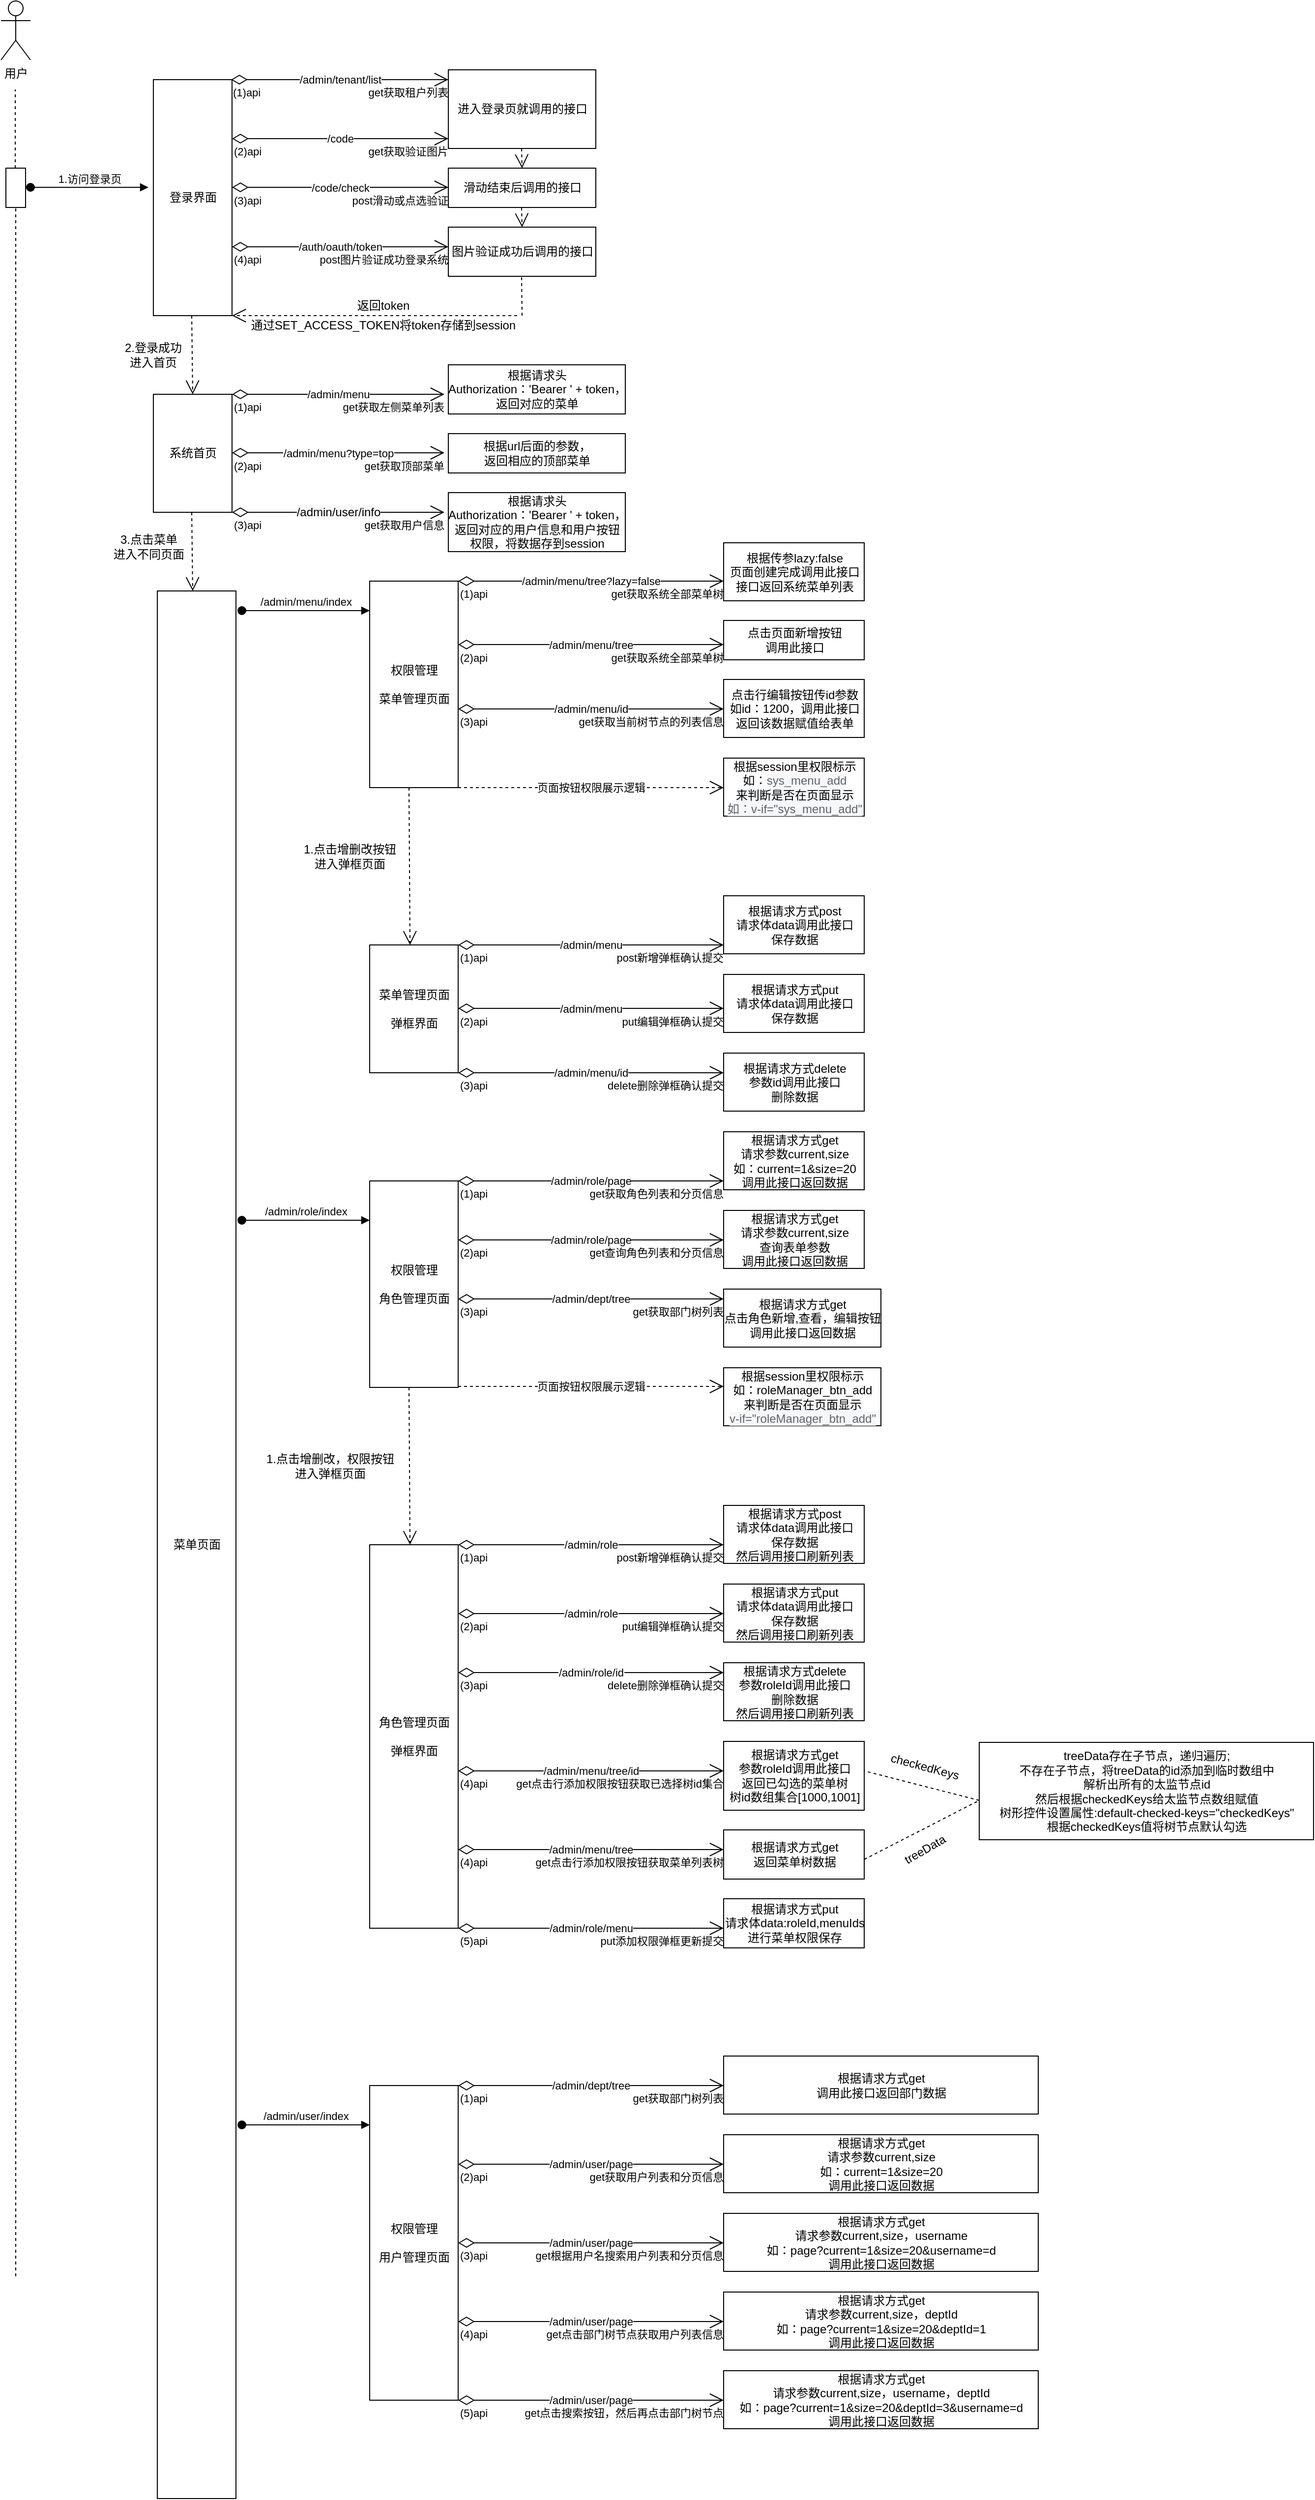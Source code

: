 <mxfile version="14.9.3" type="github">
  <diagram id="wxqEp88LBiz9xFU-LpbI" name="Page-1">
    <mxGraphModel dx="1422" dy="762" grid="1" gridSize="10" guides="1" tooltips="1" connect="1" arrows="1" fold="1" page="1" pageScale="1" pageWidth="827" pageHeight="1169" math="0" shadow="0">
      <root>
        <object label="" id="0">
          <mxCell />
        </object>
        <mxCell id="1" parent="0" />
        <mxCell id="RKgLPqZUV-FKiheiFODC-74" style="edgeStyle=orthogonalEdgeStyle;rounded=0;orthogonalLoop=1;jettySize=auto;html=1;exitX=0.5;exitY=1;exitDx=0;exitDy=0;" parent="1" edge="1">
          <mxGeometry relative="1" as="geometry">
            <mxPoint x="160" y="380" as="sourcePoint" />
            <mxPoint x="160" y="380" as="targetPoint" />
          </mxGeometry>
        </mxCell>
        <mxCell id="BPR5QlqRFKLHu6Mq-k-V-5" value="用户" style="shape=umlActor;verticalLabelPosition=bottom;verticalAlign=top;html=1;outlineConnect=0;" parent="1" vertex="1">
          <mxGeometry x="25" y="40" width="30" height="60" as="geometry" />
        </mxCell>
        <mxCell id="BPR5QlqRFKLHu6Mq-k-V-9" value="" style="endArrow=none;dashed=1;html=1;startArrow=none;" parent="1" source="BPR5QlqRFKLHu6Mq-k-V-11" edge="1">
          <mxGeometry width="50" height="50" relative="1" as="geometry">
            <mxPoint x="40" y="650" as="sourcePoint" />
            <mxPoint x="39.5" y="130" as="targetPoint" />
          </mxGeometry>
        </mxCell>
        <mxCell id="BPR5QlqRFKLHu6Mq-k-V-14" value="登录界面" style="html=1;points=[];perimeter=orthogonalPerimeter;" parent="1" vertex="1">
          <mxGeometry x="180" y="120" width="80" height="240" as="geometry" />
        </mxCell>
        <mxCell id="BPR5QlqRFKLHu6Mq-k-V-15" value="1.访问登录页" style="html=1;verticalAlign=bottom;startArrow=oval;endArrow=block;startSize=8;" parent="1" edge="1">
          <mxGeometry relative="1" as="geometry">
            <mxPoint x="55" y="229.5" as="sourcePoint" />
            <mxPoint x="175" y="229.5" as="targetPoint" />
          </mxGeometry>
        </mxCell>
        <mxCell id="BPR5QlqRFKLHu6Mq-k-V-18" value="/admin/tenant/list" style="endArrow=open;html=1;endSize=12;startArrow=diamondThin;startSize=14;startFill=0;edgeStyle=orthogonalEdgeStyle;" parent="1" edge="1">
          <mxGeometry relative="1" as="geometry">
            <mxPoint x="259" y="120" as="sourcePoint" />
            <mxPoint x="480" y="120" as="targetPoint" />
          </mxGeometry>
        </mxCell>
        <mxCell id="BPR5QlqRFKLHu6Mq-k-V-19" value="(1)api" style="edgeLabel;resizable=0;html=1;align=left;verticalAlign=top;" parent="BPR5QlqRFKLHu6Mq-k-V-18" connectable="0" vertex="1">
          <mxGeometry x="-1" relative="1" as="geometry" />
        </mxCell>
        <mxCell id="BPR5QlqRFKLHu6Mq-k-V-20" value="get获取租户列表" style="edgeLabel;resizable=0;html=1;align=right;verticalAlign=top;" parent="BPR5QlqRFKLHu6Mq-k-V-18" connectable="0" vertex="1">
          <mxGeometry x="1" relative="1" as="geometry" />
        </mxCell>
        <mxCell id="BPR5QlqRFKLHu6Mq-k-V-21" value="/code" style="endArrow=open;html=1;endSize=12;startArrow=diamondThin;startSize=14;startFill=0;edgeStyle=orthogonalEdgeStyle;" parent="1" edge="1">
          <mxGeometry relative="1" as="geometry">
            <mxPoint x="260" y="180" as="sourcePoint" />
            <mxPoint x="480" y="180" as="targetPoint" />
          </mxGeometry>
        </mxCell>
        <mxCell id="BPR5QlqRFKLHu6Mq-k-V-22" value="(2)api" style="edgeLabel;resizable=0;html=1;align=left;verticalAlign=top;" parent="BPR5QlqRFKLHu6Mq-k-V-21" connectable="0" vertex="1">
          <mxGeometry x="-1" relative="1" as="geometry" />
        </mxCell>
        <mxCell id="BPR5QlqRFKLHu6Mq-k-V-23" value="get获取验证图片" style="edgeLabel;resizable=0;html=1;align=right;verticalAlign=top;" parent="BPR5QlqRFKLHu6Mq-k-V-21" connectable="0" vertex="1">
          <mxGeometry x="1" relative="1" as="geometry" />
        </mxCell>
        <mxCell id="BPR5QlqRFKLHu6Mq-k-V-24" value="/code/check" style="endArrow=open;html=1;endSize=12;startArrow=diamondThin;startSize=14;startFill=0;edgeStyle=orthogonalEdgeStyle;" parent="1" edge="1">
          <mxGeometry relative="1" as="geometry">
            <mxPoint x="260" y="229.5" as="sourcePoint" />
            <mxPoint x="480" y="229.5" as="targetPoint" />
          </mxGeometry>
        </mxCell>
        <mxCell id="BPR5QlqRFKLHu6Mq-k-V-25" value="(3)api" style="edgeLabel;resizable=0;html=1;align=left;verticalAlign=top;" parent="BPR5QlqRFKLHu6Mq-k-V-24" connectable="0" vertex="1">
          <mxGeometry x="-1" relative="1" as="geometry" />
        </mxCell>
        <mxCell id="BPR5QlqRFKLHu6Mq-k-V-26" value="post滑动或点选验证" style="edgeLabel;resizable=0;html=1;align=right;verticalAlign=top;" parent="BPR5QlqRFKLHu6Mq-k-V-24" connectable="0" vertex="1">
          <mxGeometry x="1" relative="1" as="geometry" />
        </mxCell>
        <mxCell id="BPR5QlqRFKLHu6Mq-k-V-27" value="/auth/oauth/token" style="endArrow=open;html=1;endSize=12;startArrow=diamondThin;startSize=14;startFill=0;edgeStyle=orthogonalEdgeStyle;" parent="1" edge="1">
          <mxGeometry relative="1" as="geometry">
            <mxPoint x="260" y="290" as="sourcePoint" />
            <mxPoint x="480" y="290" as="targetPoint" />
          </mxGeometry>
        </mxCell>
        <mxCell id="BPR5QlqRFKLHu6Mq-k-V-28" value="(4)api" style="edgeLabel;resizable=0;html=1;align=left;verticalAlign=top;" parent="BPR5QlqRFKLHu6Mq-k-V-27" connectable="0" vertex="1">
          <mxGeometry x="-1" relative="1" as="geometry" />
        </mxCell>
        <mxCell id="BPR5QlqRFKLHu6Mq-k-V-29" value="post图片验证成功登录系统" style="edgeLabel;resizable=0;html=1;align=right;verticalAlign=top;" parent="BPR5QlqRFKLHu6Mq-k-V-27" connectable="0" vertex="1">
          <mxGeometry x="1" relative="1" as="geometry" />
        </mxCell>
        <mxCell id="BPR5QlqRFKLHu6Mq-k-V-31" value="进入登录页就调用的接口" style="html=1;points=[];perimeter=orthogonalPerimeter;" parent="1" vertex="1">
          <mxGeometry x="480" y="110" width="150" height="80" as="geometry" />
        </mxCell>
        <mxCell id="BPR5QlqRFKLHu6Mq-k-V-32" value="滑动结束后调用的接口" style="html=1;points=[];perimeter=orthogonalPerimeter;" parent="1" vertex="1">
          <mxGeometry x="480" y="210" width="150" height="40" as="geometry" />
        </mxCell>
        <mxCell id="BPR5QlqRFKLHu6Mq-k-V-33" value="图片验证成功后调用的接口" style="html=1;points=[];perimeter=orthogonalPerimeter;" parent="1" vertex="1">
          <mxGeometry x="480" y="270" width="150" height="50" as="geometry" />
        </mxCell>
        <mxCell id="BPR5QlqRFKLHu6Mq-k-V-35" value="" style="endArrow=open;endSize=12;dashed=1;html=1;" parent="1" edge="1">
          <mxGeometry width="160" relative="1" as="geometry">
            <mxPoint x="554.5" y="190" as="sourcePoint" />
            <mxPoint x="555" y="210" as="targetPoint" />
          </mxGeometry>
        </mxCell>
        <mxCell id="BPR5QlqRFKLHu6Mq-k-V-41" value="" style="endArrow=open;endSize=12;dashed=1;html=1;" parent="1" edge="1">
          <mxGeometry width="160" relative="1" as="geometry">
            <mxPoint x="219" y="360" as="sourcePoint" />
            <mxPoint x="220" y="440" as="targetPoint" />
          </mxGeometry>
        </mxCell>
        <mxCell id="BPR5QlqRFKLHu6Mq-k-V-44" value="" style="endArrow=open;endSize=12;dashed=1;html=1;" parent="1" edge="1">
          <mxGeometry width="160" relative="1" as="geometry">
            <mxPoint x="554.5" y="250" as="sourcePoint" />
            <mxPoint x="555" y="270" as="targetPoint" />
          </mxGeometry>
        </mxCell>
        <mxCell id="BPR5QlqRFKLHu6Mq-k-V-47" value="" style="endArrow=none;dashed=1;html=1;" parent="1" edge="1">
          <mxGeometry width="50" height="50" relative="1" as="geometry">
            <mxPoint x="555" y="360" as="sourcePoint" />
            <mxPoint x="554.5" y="320" as="targetPoint" />
          </mxGeometry>
        </mxCell>
        <mxCell id="BPR5QlqRFKLHu6Mq-k-V-48" value="" style="endArrow=open;endSize=12;dashed=1;html=1;" parent="1" edge="1">
          <mxGeometry width="160" relative="1" as="geometry">
            <mxPoint x="550" y="360" as="sourcePoint" />
            <mxPoint x="260" y="360" as="targetPoint" />
          </mxGeometry>
        </mxCell>
        <mxCell id="BPR5QlqRFKLHu6Mq-k-V-50" value="返回token" style="text;html=1;strokeColor=none;fillColor=none;align=center;verticalAlign=middle;whiteSpace=wrap;rounded=0;" parent="1" vertex="1">
          <mxGeometry x="369" y="340" width="90" height="20" as="geometry" />
        </mxCell>
        <mxCell id="BPR5QlqRFKLHu6Mq-k-V-51" value="通过SET_ACCESS_TOKEN将token存储到session" style="text;html=1;strokeColor=none;fillColor=none;align=center;verticalAlign=middle;whiteSpace=wrap;rounded=0;" parent="1" vertex="1">
          <mxGeometry x="264" y="360" width="300" height="20" as="geometry" />
        </mxCell>
        <mxCell id="BPR5QlqRFKLHu6Mq-k-V-52" value="系统首页" style="html=1;points=[];perimeter=orthogonalPerimeter;" parent="1" vertex="1">
          <mxGeometry x="180" y="440" width="80" height="120" as="geometry" />
        </mxCell>
        <mxCell id="BPR5QlqRFKLHu6Mq-k-V-53" value="/admin/menu" style="endArrow=open;html=1;endSize=12;startArrow=diamondThin;startSize=14;startFill=0;edgeStyle=orthogonalEdgeStyle;" parent="1" edge="1">
          <mxGeometry relative="1" as="geometry">
            <mxPoint x="260" y="440" as="sourcePoint" />
            <mxPoint x="476" y="440" as="targetPoint" />
          </mxGeometry>
        </mxCell>
        <mxCell id="BPR5QlqRFKLHu6Mq-k-V-54" value="(1)api" style="edgeLabel;resizable=0;html=1;align=left;verticalAlign=top;" parent="BPR5QlqRFKLHu6Mq-k-V-53" connectable="0" vertex="1">
          <mxGeometry x="-1" relative="1" as="geometry" />
        </mxCell>
        <mxCell id="BPR5QlqRFKLHu6Mq-k-V-55" value="get获取左侧菜单列表" style="edgeLabel;resizable=0;html=1;align=right;verticalAlign=top;" parent="BPR5QlqRFKLHu6Mq-k-V-53" connectable="0" vertex="1">
          <mxGeometry x="1" relative="1" as="geometry" />
        </mxCell>
        <mxCell id="BPR5QlqRFKLHu6Mq-k-V-56" value="&lt;span&gt;根据请求头&lt;br&gt;Authorization：&#39;Bearer &#39; + token，&lt;br&gt;返回对应的菜单&lt;/span&gt;" style="html=1;points=[];perimeter=orthogonalPerimeter;" parent="1" vertex="1">
          <mxGeometry x="480" y="410" width="180" height="50" as="geometry" />
        </mxCell>
        <mxCell id="BPR5QlqRFKLHu6Mq-k-V-57" value="/admin/menu?type=top" style="endArrow=open;html=1;endSize=12;startArrow=diamondThin;startSize=14;startFill=0;edgeStyle=orthogonalEdgeStyle;" parent="1" edge="1">
          <mxGeometry relative="1" as="geometry">
            <mxPoint x="260" y="499.5" as="sourcePoint" />
            <mxPoint x="476" y="499.5" as="targetPoint" />
          </mxGeometry>
        </mxCell>
        <mxCell id="BPR5QlqRFKLHu6Mq-k-V-58" value="(2)api" style="edgeLabel;resizable=0;html=1;align=left;verticalAlign=top;" parent="BPR5QlqRFKLHu6Mq-k-V-57" connectable="0" vertex="1">
          <mxGeometry x="-1" relative="1" as="geometry" />
        </mxCell>
        <mxCell id="BPR5QlqRFKLHu6Mq-k-V-59" value="get获取顶部菜单" style="edgeLabel;resizable=0;html=1;align=right;verticalAlign=top;" parent="BPR5QlqRFKLHu6Mq-k-V-57" connectable="0" vertex="1">
          <mxGeometry x="1" relative="1" as="geometry" />
        </mxCell>
        <mxCell id="BPR5QlqRFKLHu6Mq-k-V-60" value="根据url后面的参数，&lt;br&gt;返回相应的顶部菜单" style="html=1;points=[];perimeter=orthogonalPerimeter;" parent="1" vertex="1">
          <mxGeometry x="480" y="480" width="180" height="40" as="geometry" />
        </mxCell>
        <mxCell id="BPR5QlqRFKLHu6Mq-k-V-61" value="2.登录成功&lt;br&gt;进入首页" style="text;html=1;strokeColor=none;fillColor=none;align=center;verticalAlign=middle;whiteSpace=wrap;rounded=0;" parent="1" vertex="1">
          <mxGeometry x="140" y="370" width="80" height="60" as="geometry" />
        </mxCell>
        <mxCell id="BPR5QlqRFKLHu6Mq-k-V-63" value="3.点击菜单&lt;br&gt;进入不同页面" style="text;html=1;align=center;verticalAlign=middle;resizable=0;points=[];autosize=1;strokeColor=none;" parent="1" vertex="1">
          <mxGeometry x="130" y="580" width="90" height="30" as="geometry" />
        </mxCell>
        <mxCell id="BPR5QlqRFKLHu6Mq-k-V-64" value="&lt;span style=&quot;font-size: 12px ; background-color: rgb(248 , 249 , 250)&quot;&gt;/admin/user/info&lt;/span&gt;" style="endArrow=open;html=1;endSize=12;startArrow=diamondThin;startSize=14;startFill=0;edgeStyle=orthogonalEdgeStyle;" parent="1" edge="1">
          <mxGeometry relative="1" as="geometry">
            <mxPoint x="260" y="560" as="sourcePoint" />
            <mxPoint x="476" y="560" as="targetPoint" />
          </mxGeometry>
        </mxCell>
        <mxCell id="BPR5QlqRFKLHu6Mq-k-V-65" value="(3)api" style="edgeLabel;resizable=0;html=1;align=left;verticalAlign=top;" parent="BPR5QlqRFKLHu6Mq-k-V-64" connectable="0" vertex="1">
          <mxGeometry x="-1" relative="1" as="geometry" />
        </mxCell>
        <mxCell id="BPR5QlqRFKLHu6Mq-k-V-66" value="get获取用户信息" style="edgeLabel;resizable=0;html=1;align=right;verticalAlign=top;" parent="BPR5QlqRFKLHu6Mq-k-V-64" connectable="0" vertex="1">
          <mxGeometry x="1" relative="1" as="geometry" />
        </mxCell>
        <mxCell id="BPR5QlqRFKLHu6Mq-k-V-67" value="根据请求头&lt;br&gt;Authorization：&#39;Bearer &#39; + token，&lt;br&gt;返回对应的用户信息和用户按钮&lt;br&gt;权限，将数据存到session" style="html=1;points=[];perimeter=orthogonalPerimeter;" parent="1" vertex="1">
          <mxGeometry x="480" y="540" width="180" height="60" as="geometry" />
        </mxCell>
        <mxCell id="BPR5QlqRFKLHu6Mq-k-V-68" value="菜单页面" style="html=1;points=[];perimeter=orthogonalPerimeter;" parent="1" vertex="1">
          <mxGeometry x="184" y="640" width="80" height="1940" as="geometry" />
        </mxCell>
        <mxCell id="JB6xn3bYR4ekpi-Zzl-W-1" value="" style="endArrow=open;endSize=12;dashed=1;html=1;" parent="1" edge="1">
          <mxGeometry width="160" relative="1" as="geometry">
            <mxPoint x="219" y="560" as="sourcePoint" />
            <mxPoint x="220" y="640" as="targetPoint" />
          </mxGeometry>
        </mxCell>
        <mxCell id="BPR5QlqRFKLHu6Mq-k-V-11" value="" style="html=1;points=[];perimeter=orthogonalPerimeter;" parent="1" vertex="1">
          <mxGeometry x="30" y="210" width="20" height="40" as="geometry" />
        </mxCell>
        <mxCell id="JB6xn3bYR4ekpi-Zzl-W-2" value="" style="endArrow=none;dashed=1;html=1;" parent="1" target="BPR5QlqRFKLHu6Mq-k-V-11" edge="1">
          <mxGeometry width="50" height="50" relative="1" as="geometry">
            <mxPoint x="40" y="2354" as="sourcePoint" />
            <mxPoint x="39.5" y="130" as="targetPoint" />
          </mxGeometry>
        </mxCell>
        <mxCell id="EuUCnVsce8yCuYYj6EX9-4" value="权限管理&lt;br&gt;&lt;br&gt;菜单管理页面" style="html=1;points=[];perimeter=orthogonalPerimeter;" parent="1" vertex="1">
          <mxGeometry x="400" y="630" width="90" height="210" as="geometry" />
        </mxCell>
        <mxCell id="EuUCnVsce8yCuYYj6EX9-5" value="/admin/menu/index" style="html=1;verticalAlign=bottom;startArrow=oval;endArrow=block;startSize=8;" parent="1" target="EuUCnVsce8yCuYYj6EX9-4" edge="1">
          <mxGeometry relative="1" as="geometry">
            <mxPoint x="270" y="660" as="sourcePoint" />
          </mxGeometry>
        </mxCell>
        <mxCell id="EuUCnVsce8yCuYYj6EX9-6" value="/admin/menu/tree?lazy=false" style="endArrow=open;html=1;endSize=12;startArrow=diamondThin;startSize=14;startFill=0;edgeStyle=orthogonalEdgeStyle;" parent="1" edge="1">
          <mxGeometry relative="1" as="geometry">
            <mxPoint x="490" y="630" as="sourcePoint" />
            <mxPoint x="760" y="630" as="targetPoint" />
          </mxGeometry>
        </mxCell>
        <mxCell id="EuUCnVsce8yCuYYj6EX9-7" value="(1)api" style="edgeLabel;resizable=0;html=1;align=left;verticalAlign=top;" parent="EuUCnVsce8yCuYYj6EX9-6" connectable="0" vertex="1">
          <mxGeometry x="-1" relative="1" as="geometry" />
        </mxCell>
        <mxCell id="EuUCnVsce8yCuYYj6EX9-8" value="get获取系统全部菜单树" style="edgeLabel;resizable=0;html=1;align=right;verticalAlign=top;" parent="EuUCnVsce8yCuYYj6EX9-6" connectable="0" vertex="1">
          <mxGeometry x="1" relative="1" as="geometry" />
        </mxCell>
        <mxCell id="jknBJNmuQk7Yw_6J58ai-1" value="根据传参lazy:false&lt;br&gt;页面创建完成调用此接口&lt;br&gt;接口返回系统菜单列表" style="html=1;points=[];perimeter=orthogonalPerimeter;" parent="1" vertex="1">
          <mxGeometry x="760" y="591" width="143" height="59" as="geometry" />
        </mxCell>
        <mxCell id="jknBJNmuQk7Yw_6J58ai-5" value="/admin/menu/tree" style="endArrow=open;html=1;endSize=12;startArrow=diamondThin;startSize=14;startFill=0;edgeStyle=orthogonalEdgeStyle;" parent="1" edge="1">
          <mxGeometry relative="1" as="geometry">
            <mxPoint x="490" y="694.5" as="sourcePoint" />
            <mxPoint x="760" y="694.5" as="targetPoint" />
          </mxGeometry>
        </mxCell>
        <mxCell id="jknBJNmuQk7Yw_6J58ai-6" value="(2)api" style="edgeLabel;resizable=0;html=1;align=left;verticalAlign=top;" parent="jknBJNmuQk7Yw_6J58ai-5" connectable="0" vertex="1">
          <mxGeometry x="-1" relative="1" as="geometry" />
        </mxCell>
        <mxCell id="jknBJNmuQk7Yw_6J58ai-7" value="get获取系统全部菜单树" style="edgeLabel;resizable=0;html=1;align=right;verticalAlign=top;" parent="jknBJNmuQk7Yw_6J58ai-5" connectable="0" vertex="1">
          <mxGeometry x="1" relative="1" as="geometry" />
        </mxCell>
        <mxCell id="jknBJNmuQk7Yw_6J58ai-8" value="点击页面新增按钮&lt;br&gt;调用此接口" style="html=1;points=[];perimeter=orthogonalPerimeter;" parent="1" vertex="1">
          <mxGeometry x="760" y="670" width="143" height="40" as="geometry" />
        </mxCell>
        <mxCell id="jknBJNmuQk7Yw_6J58ai-9" value="/admin/menu/id" style="endArrow=open;html=1;endSize=12;startArrow=diamondThin;startSize=14;startFill=0;edgeStyle=orthogonalEdgeStyle;" parent="1" edge="1">
          <mxGeometry relative="1" as="geometry">
            <mxPoint x="490" y="760" as="sourcePoint" />
            <mxPoint x="760" y="760" as="targetPoint" />
          </mxGeometry>
        </mxCell>
        <mxCell id="jknBJNmuQk7Yw_6J58ai-10" value="(3)api" style="edgeLabel;resizable=0;html=1;align=left;verticalAlign=top;" parent="jknBJNmuQk7Yw_6J58ai-9" connectable="0" vertex="1">
          <mxGeometry x="-1" relative="1" as="geometry" />
        </mxCell>
        <mxCell id="jknBJNmuQk7Yw_6J58ai-11" value="get获取当前树节点的列表信息" style="edgeLabel;resizable=0;html=1;align=right;verticalAlign=top;" parent="jknBJNmuQk7Yw_6J58ai-9" connectable="0" vertex="1">
          <mxGeometry x="1" relative="1" as="geometry" />
        </mxCell>
        <mxCell id="jknBJNmuQk7Yw_6J58ai-12" value="点击行编辑按钮传id参数&lt;br&gt;如id：1200，调用此接口&lt;br&gt;返回该数据赋值给表单" style="html=1;points=[];perimeter=orthogonalPerimeter;" parent="1" vertex="1">
          <mxGeometry x="760" y="730" width="143" height="59" as="geometry" />
        </mxCell>
        <mxCell id="jknBJNmuQk7Yw_6J58ai-15" value="1.点击增删改按钮&lt;br&gt;进入弹框页面" style="text;html=1;strokeColor=none;fillColor=none;align=center;verticalAlign=middle;whiteSpace=wrap;rounded=0;" parent="1" vertex="1">
          <mxGeometry x="330" y="900" width="100" height="20" as="geometry" />
        </mxCell>
        <mxCell id="jknBJNmuQk7Yw_6J58ai-16" value="菜单管理页面&lt;br&gt;&lt;br&gt;弹框界面" style="html=1;points=[];perimeter=orthogonalPerimeter;" parent="1" vertex="1">
          <mxGeometry x="400" y="1000" width="90" height="130" as="geometry" />
        </mxCell>
        <mxCell id="jknBJNmuQk7Yw_6J58ai-20" value="/admin/menu" style="endArrow=open;html=1;endSize=12;startArrow=diamondThin;startSize=14;startFill=0;edgeStyle=orthogonalEdgeStyle;" parent="1" edge="1">
          <mxGeometry relative="1" as="geometry">
            <mxPoint x="490" y="1000" as="sourcePoint" />
            <mxPoint x="760" y="1000" as="targetPoint" />
          </mxGeometry>
        </mxCell>
        <mxCell id="jknBJNmuQk7Yw_6J58ai-21" value="(1)api" style="edgeLabel;resizable=0;html=1;align=left;verticalAlign=top;" parent="jknBJNmuQk7Yw_6J58ai-20" connectable="0" vertex="1">
          <mxGeometry x="-1" relative="1" as="geometry" />
        </mxCell>
        <mxCell id="jknBJNmuQk7Yw_6J58ai-22" value="post新增弹框确认提交" style="edgeLabel;resizable=0;html=1;align=right;verticalAlign=top;" parent="jknBJNmuQk7Yw_6J58ai-20" connectable="0" vertex="1">
          <mxGeometry x="1" relative="1" as="geometry" />
        </mxCell>
        <mxCell id="jknBJNmuQk7Yw_6J58ai-23" value="/admin/menu" style="endArrow=open;html=1;endSize=12;startArrow=diamondThin;startSize=14;startFill=0;edgeStyle=orthogonalEdgeStyle;" parent="1" edge="1">
          <mxGeometry relative="1" as="geometry">
            <mxPoint x="490" y="1064.5" as="sourcePoint" />
            <mxPoint x="760" y="1064.5" as="targetPoint" />
          </mxGeometry>
        </mxCell>
        <mxCell id="jknBJNmuQk7Yw_6J58ai-24" value="(2)api" style="edgeLabel;resizable=0;html=1;align=left;verticalAlign=top;" parent="jknBJNmuQk7Yw_6J58ai-23" connectable="0" vertex="1">
          <mxGeometry x="-1" relative="1" as="geometry" />
        </mxCell>
        <mxCell id="jknBJNmuQk7Yw_6J58ai-25" value="put编辑弹框确认提交" style="edgeLabel;resizable=0;html=1;align=right;verticalAlign=top;" parent="jknBJNmuQk7Yw_6J58ai-23" connectable="0" vertex="1">
          <mxGeometry x="1" relative="1" as="geometry" />
        </mxCell>
        <mxCell id="jknBJNmuQk7Yw_6J58ai-26" value="/admin/menu/id" style="endArrow=open;html=1;endSize=12;startArrow=diamondThin;startSize=14;startFill=0;edgeStyle=orthogonalEdgeStyle;" parent="1" edge="1">
          <mxGeometry relative="1" as="geometry">
            <mxPoint x="490" y="1130" as="sourcePoint" />
            <mxPoint x="760" y="1130" as="targetPoint" />
          </mxGeometry>
        </mxCell>
        <mxCell id="jknBJNmuQk7Yw_6J58ai-27" value="(3)api" style="edgeLabel;resizable=0;html=1;align=left;verticalAlign=top;" parent="jknBJNmuQk7Yw_6J58ai-26" connectable="0" vertex="1">
          <mxGeometry x="-1" relative="1" as="geometry" />
        </mxCell>
        <mxCell id="jknBJNmuQk7Yw_6J58ai-28" value="delete删除弹框确认提交" style="edgeLabel;resizable=0;html=1;align=right;verticalAlign=top;" parent="jknBJNmuQk7Yw_6J58ai-26" connectable="0" vertex="1">
          <mxGeometry x="1" relative="1" as="geometry" />
        </mxCell>
        <mxCell id="jknBJNmuQk7Yw_6J58ai-29" value="根据请求方式post&lt;br&gt;请求体data调用此接口&lt;br&gt;保存数据" style="html=1;points=[];perimeter=orthogonalPerimeter;" parent="1" vertex="1">
          <mxGeometry x="760" y="950" width="143" height="59" as="geometry" />
        </mxCell>
        <mxCell id="jknBJNmuQk7Yw_6J58ai-30" value="根据请求方式put&lt;br&gt;请求体data调用此接口&lt;br&gt;保存数据" style="html=1;points=[];perimeter=orthogonalPerimeter;" parent="1" vertex="1">
          <mxGeometry x="760" y="1030" width="143" height="59" as="geometry" />
        </mxCell>
        <mxCell id="jknBJNmuQk7Yw_6J58ai-31" value="根据请求方式delete&lt;br&gt;参数id调用此接口&lt;br&gt;删除数据" style="html=1;points=[];perimeter=orthogonalPerimeter;" parent="1" vertex="1">
          <mxGeometry x="760" y="1110" width="143" height="59" as="geometry" />
        </mxCell>
        <mxCell id="jknBJNmuQk7Yw_6J58ai-32" value="" style="endArrow=open;endSize=12;dashed=1;html=1;" parent="1" edge="1">
          <mxGeometry width="160" relative="1" as="geometry">
            <mxPoint x="440" y="840" as="sourcePoint" />
            <mxPoint x="441" y="1000" as="targetPoint" />
          </mxGeometry>
        </mxCell>
        <mxCell id="jknBJNmuQk7Yw_6J58ai-33" value="页面按钮权限展示逻辑" style="endArrow=open;endSize=12;dashed=1;html=1;" parent="1" edge="1">
          <mxGeometry width="160" relative="1" as="geometry">
            <mxPoint x="490" y="840" as="sourcePoint" />
            <mxPoint x="760" y="840" as="targetPoint" />
          </mxGeometry>
        </mxCell>
        <mxCell id="jknBJNmuQk7Yw_6J58ai-42" value="根据session里权限标示&lt;br&gt;如：&lt;span style=&quot;text-align: left ; background-color: rgb(245 , 247 , 250)&quot;&gt;&lt;font color=&quot;#606266&quot; face=&quot;avenir, helvetica, arial, sans-serif&quot;&gt;sys_menu_add&lt;br&gt;&lt;/font&gt;来判断是否在页面显示&lt;br&gt;&lt;font color=&quot;#606266&quot; face=&quot;avenir, helvetica, arial, sans-serif&quot;&gt;如：v-if=&quot;sys_menu_add&quot;&lt;/font&gt;&lt;br&gt;&lt;/span&gt;" style="html=1;points=[];perimeter=orthogonalPerimeter;" parent="1" vertex="1">
          <mxGeometry x="760" y="810" width="143" height="59" as="geometry" />
        </mxCell>
        <mxCell id="jknBJNmuQk7Yw_6J58ai-43" value="/admin/role/index" style="html=1;verticalAlign=bottom;startArrow=oval;endArrow=block;startSize=8;" parent="1" edge="1">
          <mxGeometry relative="1" as="geometry">
            <mxPoint x="270" y="1280" as="sourcePoint" />
            <mxPoint x="400" y="1280" as="targetPoint" />
          </mxGeometry>
        </mxCell>
        <mxCell id="jknBJNmuQk7Yw_6J58ai-44" value="权限管理&lt;br&gt;&lt;br&gt;角色管理页面" style="html=1;points=[];perimeter=orthogonalPerimeter;" parent="1" vertex="1">
          <mxGeometry x="400" y="1240" width="90" height="210" as="geometry" />
        </mxCell>
        <mxCell id="jknBJNmuQk7Yw_6J58ai-45" value="/admin/role/page" style="endArrow=open;html=1;endSize=12;startArrow=diamondThin;startSize=14;startFill=0;edgeStyle=orthogonalEdgeStyle;" parent="1" edge="1">
          <mxGeometry relative="1" as="geometry">
            <mxPoint x="490" y="1240" as="sourcePoint" />
            <mxPoint x="760" y="1240" as="targetPoint" />
          </mxGeometry>
        </mxCell>
        <mxCell id="jknBJNmuQk7Yw_6J58ai-46" value="(1)api" style="edgeLabel;resizable=0;html=1;align=left;verticalAlign=top;" parent="jknBJNmuQk7Yw_6J58ai-45" connectable="0" vertex="1">
          <mxGeometry x="-1" relative="1" as="geometry" />
        </mxCell>
        <mxCell id="jknBJNmuQk7Yw_6J58ai-47" value="get获取角色列表和分页信息" style="edgeLabel;resizable=0;html=1;align=right;verticalAlign=top;" parent="jknBJNmuQk7Yw_6J58ai-45" connectable="0" vertex="1">
          <mxGeometry x="1" relative="1" as="geometry" />
        </mxCell>
        <mxCell id="jknBJNmuQk7Yw_6J58ai-48" value="根据请求方式get&lt;br&gt;请求参数current,size&lt;br&gt;如：current=1&amp;amp;size=20&lt;br&gt;调用此接口返回数据&lt;br&gt;" style="html=1;points=[];perimeter=orthogonalPerimeter;" parent="1" vertex="1">
          <mxGeometry x="760" y="1190" width="143" height="59" as="geometry" />
        </mxCell>
        <mxCell id="jknBJNmuQk7Yw_6J58ai-49" value="/admin/role/page" style="endArrow=open;html=1;endSize=12;startArrow=diamondThin;startSize=14;startFill=0;edgeStyle=orthogonalEdgeStyle;" parent="1" edge="1">
          <mxGeometry relative="1" as="geometry">
            <mxPoint x="490" y="1300" as="sourcePoint" />
            <mxPoint x="760" y="1300" as="targetPoint" />
          </mxGeometry>
        </mxCell>
        <mxCell id="jknBJNmuQk7Yw_6J58ai-50" value="(2)api" style="edgeLabel;resizable=0;html=1;align=left;verticalAlign=top;" parent="jknBJNmuQk7Yw_6J58ai-49" connectable="0" vertex="1">
          <mxGeometry x="-1" relative="1" as="geometry" />
        </mxCell>
        <mxCell id="jknBJNmuQk7Yw_6J58ai-51" value="get查询角色列表和分页信息" style="edgeLabel;resizable=0;html=1;align=right;verticalAlign=top;" parent="jknBJNmuQk7Yw_6J58ai-49" connectable="0" vertex="1">
          <mxGeometry x="1" relative="1" as="geometry" />
        </mxCell>
        <mxCell id="jknBJNmuQk7Yw_6J58ai-52" value="根据请求方式get&lt;br&gt;请求参数current,size&lt;br&gt;查询表单参数&lt;br&gt;调用此接口返回数据" style="html=1;points=[];perimeter=orthogonalPerimeter;" parent="1" vertex="1">
          <mxGeometry x="760" y="1270" width="143" height="59" as="geometry" />
        </mxCell>
        <mxCell id="F-xrILeKM5k0Q3yJdYzh-1" value="/admin/dept/tree" style="endArrow=open;html=1;endSize=12;startArrow=diamondThin;startSize=14;startFill=0;edgeStyle=orthogonalEdgeStyle;" parent="1" edge="1">
          <mxGeometry relative="1" as="geometry">
            <mxPoint x="490" y="1360" as="sourcePoint" />
            <mxPoint x="760" y="1360" as="targetPoint" />
          </mxGeometry>
        </mxCell>
        <mxCell id="F-xrILeKM5k0Q3yJdYzh-2" value="(3)api" style="edgeLabel;resizable=0;html=1;align=left;verticalAlign=top;" parent="F-xrILeKM5k0Q3yJdYzh-1" connectable="0" vertex="1">
          <mxGeometry x="-1" relative="1" as="geometry" />
        </mxCell>
        <mxCell id="F-xrILeKM5k0Q3yJdYzh-3" value="get获取部门树列表" style="edgeLabel;resizable=0;html=1;align=right;verticalAlign=top;" parent="F-xrILeKM5k0Q3yJdYzh-1" connectable="0" vertex="1">
          <mxGeometry x="1" relative="1" as="geometry" />
        </mxCell>
        <mxCell id="F-xrILeKM5k0Q3yJdYzh-4" value="根据请求方式get&lt;br&gt;点击角色新增,查看，编辑按钮&lt;br&gt;调用此接口返回数据" style="html=1;points=[];perimeter=orthogonalPerimeter;" parent="1" vertex="1">
          <mxGeometry x="760" y="1350" width="160" height="59" as="geometry" />
        </mxCell>
        <mxCell id="F-xrILeKM5k0Q3yJdYzh-5" value="根据session里权限标示&lt;br&gt;如：roleManager_btn_add&lt;span style=&quot;text-align: left ; background-color: rgb(245 , 247 , 250)&quot;&gt;&lt;font color=&quot;#606266&quot; face=&quot;avenir, helvetica, arial, sans-serif&quot;&gt;&lt;br&gt;&lt;/font&gt;来判断是否在页面显示&lt;br&gt;&lt;font color=&quot;#606266&quot; face=&quot;avenir, helvetica, arial, sans-serif&quot;&gt;v-if=&quot;roleManager_btn_add&quot;&lt;/font&gt;&lt;br&gt;&lt;/span&gt;" style="html=1;points=[];perimeter=orthogonalPerimeter;" parent="1" vertex="1">
          <mxGeometry x="760" y="1430" width="160" height="59" as="geometry" />
        </mxCell>
        <mxCell id="F-xrILeKM5k0Q3yJdYzh-6" value="页面按钮权限展示逻辑" style="endArrow=open;endSize=12;dashed=1;html=1;" parent="1" edge="1">
          <mxGeometry width="160" relative="1" as="geometry">
            <mxPoint x="490" y="1449" as="sourcePoint" />
            <mxPoint x="760" y="1449" as="targetPoint" />
          </mxGeometry>
        </mxCell>
        <mxCell id="F-xrILeKM5k0Q3yJdYzh-7" value="" style="endArrow=open;endSize=12;dashed=1;html=1;" parent="1" edge="1">
          <mxGeometry width="160" relative="1" as="geometry">
            <mxPoint x="440" y="1450" as="sourcePoint" />
            <mxPoint x="441" y="1610" as="targetPoint" />
          </mxGeometry>
        </mxCell>
        <mxCell id="F-xrILeKM5k0Q3yJdYzh-8" value="1.点击增删改，权限按钮&lt;br&gt;进入弹框页面" style="text;html=1;strokeColor=none;fillColor=none;align=center;verticalAlign=middle;whiteSpace=wrap;rounded=0;" parent="1" vertex="1">
          <mxGeometry x="290" y="1520" width="140" height="20" as="geometry" />
        </mxCell>
        <mxCell id="F-xrILeKM5k0Q3yJdYzh-9" value="角色管理页面&lt;br&gt;&lt;br&gt;弹框界面" style="html=1;points=[];perimeter=orthogonalPerimeter;" parent="1" vertex="1">
          <mxGeometry x="400" y="1610" width="90" height="390" as="geometry" />
        </mxCell>
        <mxCell id="F-xrILeKM5k0Q3yJdYzh-10" value="/admin/role" style="endArrow=open;html=1;endSize=12;startArrow=diamondThin;startSize=14;startFill=0;edgeStyle=orthogonalEdgeStyle;" parent="1" edge="1">
          <mxGeometry relative="1" as="geometry">
            <mxPoint x="490" y="1610" as="sourcePoint" />
            <mxPoint x="760" y="1610" as="targetPoint" />
          </mxGeometry>
        </mxCell>
        <mxCell id="F-xrILeKM5k0Q3yJdYzh-11" value="(1)api" style="edgeLabel;resizable=0;html=1;align=left;verticalAlign=top;" parent="F-xrILeKM5k0Q3yJdYzh-10" connectable="0" vertex="1">
          <mxGeometry x="-1" relative="1" as="geometry" />
        </mxCell>
        <mxCell id="F-xrILeKM5k0Q3yJdYzh-12" value="post新增弹框确认提交" style="edgeLabel;resizable=0;html=1;align=right;verticalAlign=top;" parent="F-xrILeKM5k0Q3yJdYzh-10" connectable="0" vertex="1">
          <mxGeometry x="1" relative="1" as="geometry" />
        </mxCell>
        <mxCell id="F-xrILeKM5k0Q3yJdYzh-13" value="/admin/role" style="endArrow=open;html=1;endSize=12;startArrow=diamondThin;startSize=14;startFill=0;edgeStyle=orthogonalEdgeStyle;" parent="1" edge="1">
          <mxGeometry relative="1" as="geometry">
            <mxPoint x="490" y="1680" as="sourcePoint" />
            <mxPoint x="760" y="1680" as="targetPoint" />
          </mxGeometry>
        </mxCell>
        <mxCell id="F-xrILeKM5k0Q3yJdYzh-14" value="(2)api" style="edgeLabel;resizable=0;html=1;align=left;verticalAlign=top;" parent="F-xrILeKM5k0Q3yJdYzh-13" connectable="0" vertex="1">
          <mxGeometry x="-1" relative="1" as="geometry" />
        </mxCell>
        <mxCell id="F-xrILeKM5k0Q3yJdYzh-15" value="put编辑弹框确认提交" style="edgeLabel;resizable=0;html=1;align=right;verticalAlign=top;" parent="F-xrILeKM5k0Q3yJdYzh-13" connectable="0" vertex="1">
          <mxGeometry x="1" relative="1" as="geometry" />
        </mxCell>
        <mxCell id="F-xrILeKM5k0Q3yJdYzh-16" value="/admin/role/id" style="endArrow=open;html=1;endSize=12;startArrow=diamondThin;startSize=14;startFill=0;edgeStyle=orthogonalEdgeStyle;" parent="1" edge="1">
          <mxGeometry relative="1" as="geometry">
            <mxPoint x="490" y="1740" as="sourcePoint" />
            <mxPoint x="760" y="1740" as="targetPoint" />
          </mxGeometry>
        </mxCell>
        <mxCell id="F-xrILeKM5k0Q3yJdYzh-17" value="(3)api" style="edgeLabel;resizable=0;html=1;align=left;verticalAlign=top;" parent="F-xrILeKM5k0Q3yJdYzh-16" connectable="0" vertex="1">
          <mxGeometry x="-1" relative="1" as="geometry" />
        </mxCell>
        <mxCell id="F-xrILeKM5k0Q3yJdYzh-18" value="delete删除弹框确认提交" style="edgeLabel;resizable=0;html=1;align=right;verticalAlign=top;" parent="F-xrILeKM5k0Q3yJdYzh-16" connectable="0" vertex="1">
          <mxGeometry x="1" relative="1" as="geometry" />
        </mxCell>
        <mxCell id="F-xrILeKM5k0Q3yJdYzh-19" value="根据请求方式post&lt;br&gt;请求体data调用此接口&lt;br&gt;保存数据&lt;br&gt;然后调用接口刷新列表" style="html=1;points=[];perimeter=orthogonalPerimeter;" parent="1" vertex="1">
          <mxGeometry x="760" y="1570" width="143" height="59" as="geometry" />
        </mxCell>
        <mxCell id="F-xrILeKM5k0Q3yJdYzh-20" value="根据请求方式put&lt;br&gt;请求体data调用此接口&lt;br&gt;保存数据&lt;br&gt;然后调用接口刷新列表" style="html=1;points=[];perimeter=orthogonalPerimeter;" parent="1" vertex="1">
          <mxGeometry x="760" y="1650" width="143" height="59" as="geometry" />
        </mxCell>
        <mxCell id="F-xrILeKM5k0Q3yJdYzh-22" value="根据请求方式delete&lt;br&gt;参数roleId调用此接口&lt;br&gt;删除数据&lt;br&gt;然后调用接口刷新列表" style="html=1;points=[];perimeter=orthogonalPerimeter;" parent="1" vertex="1">
          <mxGeometry x="760" y="1730" width="143" height="59" as="geometry" />
        </mxCell>
        <mxCell id="F-xrILeKM5k0Q3yJdYzh-23" value="/admin/menu/tree/id" style="endArrow=open;html=1;endSize=12;startArrow=diamondThin;startSize=14;startFill=0;edgeStyle=orthogonalEdgeStyle;" parent="1" edge="1">
          <mxGeometry relative="1" as="geometry">
            <mxPoint x="490" y="1840" as="sourcePoint" />
            <mxPoint x="760" y="1840" as="targetPoint" />
          </mxGeometry>
        </mxCell>
        <mxCell id="F-xrILeKM5k0Q3yJdYzh-24" value="(4)api" style="edgeLabel;resizable=0;html=1;align=left;verticalAlign=top;" parent="F-xrILeKM5k0Q3yJdYzh-23" connectable="0" vertex="1">
          <mxGeometry x="-1" relative="1" as="geometry" />
        </mxCell>
        <mxCell id="F-xrILeKM5k0Q3yJdYzh-25" value="get点击行添加权限按钮获取已选择树id集合" style="edgeLabel;resizable=0;html=1;align=right;verticalAlign=top;" parent="F-xrILeKM5k0Q3yJdYzh-23" connectable="0" vertex="1">
          <mxGeometry x="1" relative="1" as="geometry" />
        </mxCell>
        <mxCell id="F-xrILeKM5k0Q3yJdYzh-26" value="根据请求方式get&lt;br&gt;参数roleId调用此接口&lt;br&gt;返回已勾选的菜单树&lt;br&gt;树id数组集合[1000,1001]" style="html=1;points=[];perimeter=orthogonalPerimeter;" parent="1" vertex="1">
          <mxGeometry x="760" y="1810" width="143" height="70" as="geometry" />
        </mxCell>
        <mxCell id="F-xrILeKM5k0Q3yJdYzh-28" value="/admin/menu/tree" style="endArrow=open;html=1;endSize=12;startArrow=diamondThin;startSize=14;startFill=0;edgeStyle=orthogonalEdgeStyle;" parent="1" edge="1">
          <mxGeometry relative="1" as="geometry">
            <mxPoint x="490" y="1920" as="sourcePoint" />
            <mxPoint x="760" y="1920" as="targetPoint" />
          </mxGeometry>
        </mxCell>
        <mxCell id="F-xrILeKM5k0Q3yJdYzh-29" value="(4)api" style="edgeLabel;resizable=0;html=1;align=left;verticalAlign=top;" parent="F-xrILeKM5k0Q3yJdYzh-28" connectable="0" vertex="1">
          <mxGeometry x="-1" relative="1" as="geometry" />
        </mxCell>
        <mxCell id="F-xrILeKM5k0Q3yJdYzh-30" value="get点击行添加权限按钮获取菜单列表树" style="edgeLabel;resizable=0;html=1;align=right;verticalAlign=top;" parent="F-xrILeKM5k0Q3yJdYzh-28" connectable="0" vertex="1">
          <mxGeometry x="1" relative="1" as="geometry" />
        </mxCell>
        <mxCell id="F-xrILeKM5k0Q3yJdYzh-31" value="根据请求方式get&lt;br&gt;返回菜单树数据" style="html=1;points=[];perimeter=orthogonalPerimeter;" parent="1" vertex="1">
          <mxGeometry x="760" y="1900" width="143" height="50" as="geometry" />
        </mxCell>
        <mxCell id="F-xrILeKM5k0Q3yJdYzh-33" value="" style="endArrow=none;dashed=1;html=1;" parent="1" edge="1">
          <mxGeometry width="50" height="50" relative="1" as="geometry">
            <mxPoint x="1020" y="1870" as="sourcePoint" />
            <mxPoint x="903" y="1840" as="targetPoint" />
          </mxGeometry>
        </mxCell>
        <mxCell id="F-xrILeKM5k0Q3yJdYzh-35" value="" style="endArrow=none;dashed=1;html=1;" parent="1" edge="1">
          <mxGeometry width="50" height="50" relative="1" as="geometry">
            <mxPoint x="903" y="1930" as="sourcePoint" />
            <mxPoint x="1020" y="1870" as="targetPoint" />
          </mxGeometry>
        </mxCell>
        <mxCell id="F-xrILeKM5k0Q3yJdYzh-36" value="treeData存在子节点，递归遍历;&lt;br&gt;不存在子节点，将treeData的id添加到临时数组中&lt;br&gt;解析出所有的太监节点id&lt;br&gt;然后根据checkedKeys给太监节点数组赋值&lt;br&gt;树形控件设置属性:default-checked-keys=&quot;checkedKeys&quot;&lt;br&gt;根据checkedKeys值将树节点默认勾选" style="html=1;points=[];perimeter=orthogonalPerimeter;" parent="1" vertex="1">
          <mxGeometry x="1020" y="1811" width="340" height="99" as="geometry" />
        </mxCell>
        <mxCell id="F-xrILeKM5k0Q3yJdYzh-37" value="checkedKeys" style="text;html=1;strokeColor=none;fillColor=none;align=center;verticalAlign=middle;whiteSpace=wrap;rounded=0;rotation=15;" parent="1" vertex="1">
          <mxGeometry x="940" y="1821" width="50" height="29" as="geometry" />
        </mxCell>
        <mxCell id="F-xrILeKM5k0Q3yJdYzh-41" value="treeData" style="text;html=1;strokeColor=none;fillColor=none;align=center;verticalAlign=middle;whiteSpace=wrap;rounded=0;rotation=-30;" parent="1" vertex="1">
          <mxGeometry x="945" y="1910" width="40" height="20" as="geometry" />
        </mxCell>
        <mxCell id="F-xrILeKM5k0Q3yJdYzh-42" value="/admin/role/menu" style="endArrow=open;html=1;endSize=12;startArrow=diamondThin;startSize=14;startFill=0;edgeStyle=orthogonalEdgeStyle;" parent="1" edge="1">
          <mxGeometry relative="1" as="geometry">
            <mxPoint x="490" y="2000" as="sourcePoint" />
            <mxPoint x="760" y="2000" as="targetPoint" />
          </mxGeometry>
        </mxCell>
        <mxCell id="F-xrILeKM5k0Q3yJdYzh-43" value="(5)api" style="edgeLabel;resizable=0;html=1;align=left;verticalAlign=top;" parent="F-xrILeKM5k0Q3yJdYzh-42" connectable="0" vertex="1">
          <mxGeometry x="-1" relative="1" as="geometry" />
        </mxCell>
        <mxCell id="F-xrILeKM5k0Q3yJdYzh-44" value="put添加权限弹框更新提交" style="edgeLabel;resizable=0;html=1;align=right;verticalAlign=top;" parent="F-xrILeKM5k0Q3yJdYzh-42" connectable="0" vertex="1">
          <mxGeometry x="1" relative="1" as="geometry" />
        </mxCell>
        <mxCell id="F-xrILeKM5k0Q3yJdYzh-45" value="根据请求方式put&lt;br&gt;请求体data:roleId,menuIds&lt;br&gt;进行菜单权限保存" style="html=1;points=[];perimeter=orthogonalPerimeter;" parent="1" vertex="1">
          <mxGeometry x="760" y="1970" width="143" height="50" as="geometry" />
        </mxCell>
        <mxCell id="F-xrILeKM5k0Q3yJdYzh-46" value="/admin/user/index" style="html=1;verticalAlign=bottom;startArrow=oval;endArrow=block;startSize=8;" parent="1" edge="1">
          <mxGeometry relative="1" as="geometry">
            <mxPoint x="270" y="2200" as="sourcePoint" />
            <mxPoint x="400" y="2200" as="targetPoint" />
          </mxGeometry>
        </mxCell>
        <mxCell id="F-xrILeKM5k0Q3yJdYzh-47" value="权限管理&lt;br&gt;&lt;br&gt;用户管理页面" style="html=1;points=[];perimeter=orthogonalPerimeter;" parent="1" vertex="1">
          <mxGeometry x="400" y="2160" width="90" height="320" as="geometry" />
        </mxCell>
        <mxCell id="F-xrILeKM5k0Q3yJdYzh-48" value="/admin/dept/tree" style="endArrow=open;html=1;endSize=12;startArrow=diamondThin;startSize=14;startFill=0;edgeStyle=orthogonalEdgeStyle;" parent="1" edge="1">
          <mxGeometry relative="1" as="geometry">
            <mxPoint x="490" y="2160" as="sourcePoint" />
            <mxPoint x="760" y="2160" as="targetPoint" />
          </mxGeometry>
        </mxCell>
        <mxCell id="F-xrILeKM5k0Q3yJdYzh-49" value="(1)api" style="edgeLabel;resizable=0;html=1;align=left;verticalAlign=top;" parent="F-xrILeKM5k0Q3yJdYzh-48" connectable="0" vertex="1">
          <mxGeometry x="-1" relative="1" as="geometry" />
        </mxCell>
        <mxCell id="F-xrILeKM5k0Q3yJdYzh-50" value="get获取部门树列表" style="edgeLabel;resizable=0;html=1;align=right;verticalAlign=top;" parent="F-xrILeKM5k0Q3yJdYzh-48" connectable="0" vertex="1">
          <mxGeometry x="1" relative="1" as="geometry" />
        </mxCell>
        <mxCell id="F-xrILeKM5k0Q3yJdYzh-51" value="/admin/user/page" style="endArrow=open;html=1;endSize=12;startArrow=diamondThin;startSize=14;startFill=0;edgeStyle=orthogonalEdgeStyle;" parent="1" edge="1">
          <mxGeometry relative="1" as="geometry">
            <mxPoint x="490" y="2240" as="sourcePoint" />
            <mxPoint x="760" y="2240" as="targetPoint" />
          </mxGeometry>
        </mxCell>
        <mxCell id="F-xrILeKM5k0Q3yJdYzh-52" value="(2)api" style="edgeLabel;resizable=0;html=1;align=left;verticalAlign=top;" parent="F-xrILeKM5k0Q3yJdYzh-51" connectable="0" vertex="1">
          <mxGeometry x="-1" relative="1" as="geometry" />
        </mxCell>
        <mxCell id="F-xrILeKM5k0Q3yJdYzh-53" value="get获取用户列表和分页信息" style="edgeLabel;resizable=0;html=1;align=right;verticalAlign=top;" parent="F-xrILeKM5k0Q3yJdYzh-51" connectable="0" vertex="1">
          <mxGeometry x="1" relative="1" as="geometry" />
        </mxCell>
        <mxCell id="F-xrILeKM5k0Q3yJdYzh-54" value="根据请求方式get&lt;br&gt;请求参数current,size&lt;br&gt;如：current=1&amp;amp;size=20&lt;br&gt;调用此接口返回数据&lt;br&gt;" style="html=1;points=[];perimeter=orthogonalPerimeter;" parent="1" vertex="1">
          <mxGeometry x="760" y="2210" width="320" height="59" as="geometry" />
        </mxCell>
        <mxCell id="F-xrILeKM5k0Q3yJdYzh-55" value="根据请求方式get&lt;br&gt;调用此接口返回部门数据" style="html=1;points=[];perimeter=orthogonalPerimeter;" parent="1" vertex="1">
          <mxGeometry x="760" y="2130" width="320" height="59" as="geometry" />
        </mxCell>
        <mxCell id="Lhx-gNwAV0eRP852keHg-1" value="/admin/user/page" style="endArrow=open;html=1;endSize=12;startArrow=diamondThin;startSize=14;startFill=0;edgeStyle=orthogonalEdgeStyle;" edge="1" parent="1">
          <mxGeometry relative="1" as="geometry">
            <mxPoint x="490" y="2320" as="sourcePoint" />
            <mxPoint x="760" y="2320" as="targetPoint" />
          </mxGeometry>
        </mxCell>
        <mxCell id="Lhx-gNwAV0eRP852keHg-2" value="(3)api" style="edgeLabel;resizable=0;html=1;align=left;verticalAlign=top;" connectable="0" vertex="1" parent="Lhx-gNwAV0eRP852keHg-1">
          <mxGeometry x="-1" relative="1" as="geometry" />
        </mxCell>
        <mxCell id="Lhx-gNwAV0eRP852keHg-3" value="get根据用户名搜索用户列表和分页信息" style="edgeLabel;resizable=0;html=1;align=right;verticalAlign=top;" connectable="0" vertex="1" parent="Lhx-gNwAV0eRP852keHg-1">
          <mxGeometry x="1" relative="1" as="geometry" />
        </mxCell>
        <mxCell id="Lhx-gNwAV0eRP852keHg-4" value="根据请求方式get&lt;br&gt;请求参数current,size，username&lt;br&gt;如：page?current=1&amp;amp;size=20&amp;amp;username=d&lt;br&gt;调用此接口返回数据" style="html=1;points=[];perimeter=orthogonalPerimeter;" vertex="1" parent="1">
          <mxGeometry x="760" y="2290" width="320" height="59" as="geometry" />
        </mxCell>
        <mxCell id="Lhx-gNwAV0eRP852keHg-5" value="/admin/user/page" style="endArrow=open;html=1;endSize=12;startArrow=diamondThin;startSize=14;startFill=0;edgeStyle=orthogonalEdgeStyle;" edge="1" parent="1">
          <mxGeometry relative="1" as="geometry">
            <mxPoint x="490" y="2400" as="sourcePoint" />
            <mxPoint x="760" y="2400" as="targetPoint" />
          </mxGeometry>
        </mxCell>
        <mxCell id="Lhx-gNwAV0eRP852keHg-6" value="(4)api" style="edgeLabel;resizable=0;html=1;align=left;verticalAlign=top;" connectable="0" vertex="1" parent="Lhx-gNwAV0eRP852keHg-5">
          <mxGeometry x="-1" relative="1" as="geometry" />
        </mxCell>
        <mxCell id="Lhx-gNwAV0eRP852keHg-7" value="get点击部门树节点获取用户列表信息" style="edgeLabel;resizable=0;html=1;align=right;verticalAlign=top;" connectable="0" vertex="1" parent="Lhx-gNwAV0eRP852keHg-5">
          <mxGeometry x="1" relative="1" as="geometry" />
        </mxCell>
        <mxCell id="Lhx-gNwAV0eRP852keHg-8" value="根据请求方式get&lt;br&gt;请求参数current,size，deptId&lt;br&gt;如：page?current=1&amp;amp;size=20&amp;amp;deptId=1&lt;br&gt;调用此接口返回数据" style="html=1;points=[];perimeter=orthogonalPerimeter;" vertex="1" parent="1">
          <mxGeometry x="760" y="2370" width="320" height="59" as="geometry" />
        </mxCell>
        <mxCell id="Lhx-gNwAV0eRP852keHg-9" value="/admin/user/page" style="endArrow=open;html=1;endSize=12;startArrow=diamondThin;startSize=14;startFill=0;edgeStyle=orthogonalEdgeStyle;" edge="1" parent="1">
          <mxGeometry relative="1" as="geometry">
            <mxPoint x="490" y="2480" as="sourcePoint" />
            <mxPoint x="760" y="2480" as="targetPoint" />
          </mxGeometry>
        </mxCell>
        <mxCell id="Lhx-gNwAV0eRP852keHg-10" value="(5)api" style="edgeLabel;resizable=0;html=1;align=left;verticalAlign=top;" connectable="0" vertex="1" parent="Lhx-gNwAV0eRP852keHg-9">
          <mxGeometry x="-1" relative="1" as="geometry" />
        </mxCell>
        <mxCell id="Lhx-gNwAV0eRP852keHg-11" value="get点击搜索按钮，然后再点击部门树节点" style="edgeLabel;resizable=0;html=1;align=right;verticalAlign=top;" connectable="0" vertex="1" parent="Lhx-gNwAV0eRP852keHg-9">
          <mxGeometry x="1" relative="1" as="geometry" />
        </mxCell>
        <mxCell id="Lhx-gNwAV0eRP852keHg-12" value="根据请求方式get&lt;br&gt;请求参数current,size，username，deptId&lt;br&gt;如：page?current=1&amp;amp;size=20&amp;amp;deptId=3&amp;amp;username=d&lt;br&gt;调用此接口返回数据" style="html=1;points=[];perimeter=orthogonalPerimeter;" vertex="1" parent="1">
          <mxGeometry x="760" y="2450" width="320" height="59" as="geometry" />
        </mxCell>
      </root>
    </mxGraphModel>
  </diagram>
</mxfile>
